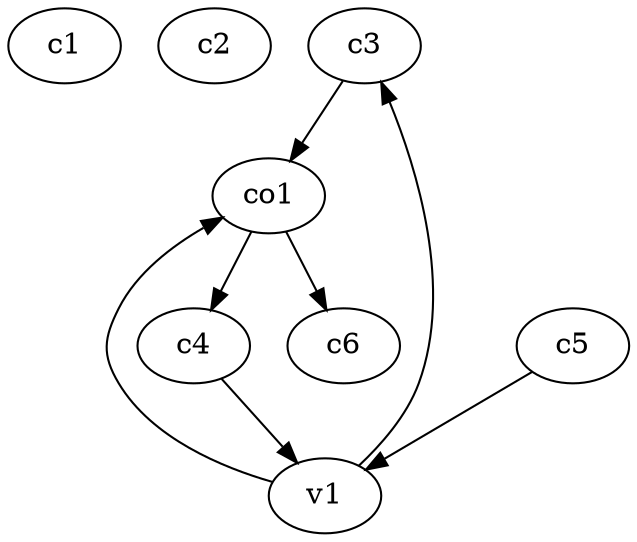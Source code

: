 strict digraph  {
c1;
c2;
c3;
c4;
c5;
c6;
v1;
co1;
c3 -> co1  [weight=1];
c4 -> v1  [weight=1];
c5 -> v1  [weight=1];
v1 -> c3  [weight=1];
v1 -> co1  [weight=1];
co1 -> c4  [weight=1];
co1 -> c6  [weight=1];
}
